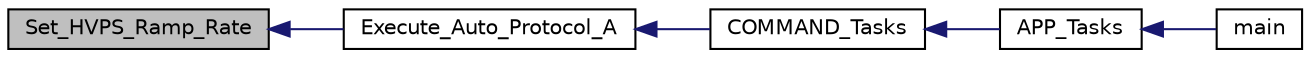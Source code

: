 digraph "Set_HVPS_Ramp_Rate"
{
  edge [fontname="Helvetica",fontsize="10",labelfontname="Helvetica",labelfontsize="10"];
  node [fontname="Helvetica",fontsize="10",shape=record];
  rankdir="LR";
  Node1764 [label="Set_HVPS_Ramp_Rate",height=0.2,width=0.4,color="black", fillcolor="grey75", style="filled", fontcolor="black"];
  Node1764 -> Node1765 [dir="back",color="midnightblue",fontsize="10",style="solid",fontname="Helvetica"];
  Node1765 [label="Execute_Auto_Protocol_A",height=0.2,width=0.4,color="black", fillcolor="white", style="filled",URL="$inszt__commands_8c.html#a03b9bfc92c4795c4d185a80c5137c68d"];
  Node1765 -> Node1766 [dir="back",color="midnightblue",fontsize="10",style="solid",fontname="Helvetica"];
  Node1766 [label="COMMAND_Tasks",height=0.2,width=0.4,color="black", fillcolor="white", style="filled",URL="$inszt__commands_8c.html#a18253442833a6f9dcc1031492524596c"];
  Node1766 -> Node1767 [dir="back",color="midnightblue",fontsize="10",style="solid",fontname="Helvetica"];
  Node1767 [label="APP_Tasks",height=0.2,width=0.4,color="black", fillcolor="white", style="filled",URL="$inszt__app_8c.html#a859aee46b660cfee47cfd45ce08f6862"];
  Node1767 -> Node1768 [dir="back",color="midnightblue",fontsize="10",style="solid",fontname="Helvetica"];
  Node1768 [label="main",height=0.2,width=0.4,color="black", fillcolor="white", style="filled",URL="$inszt__main_8c.html#a840291bc02cba5474a4cb46a9b9566fe"];
}
